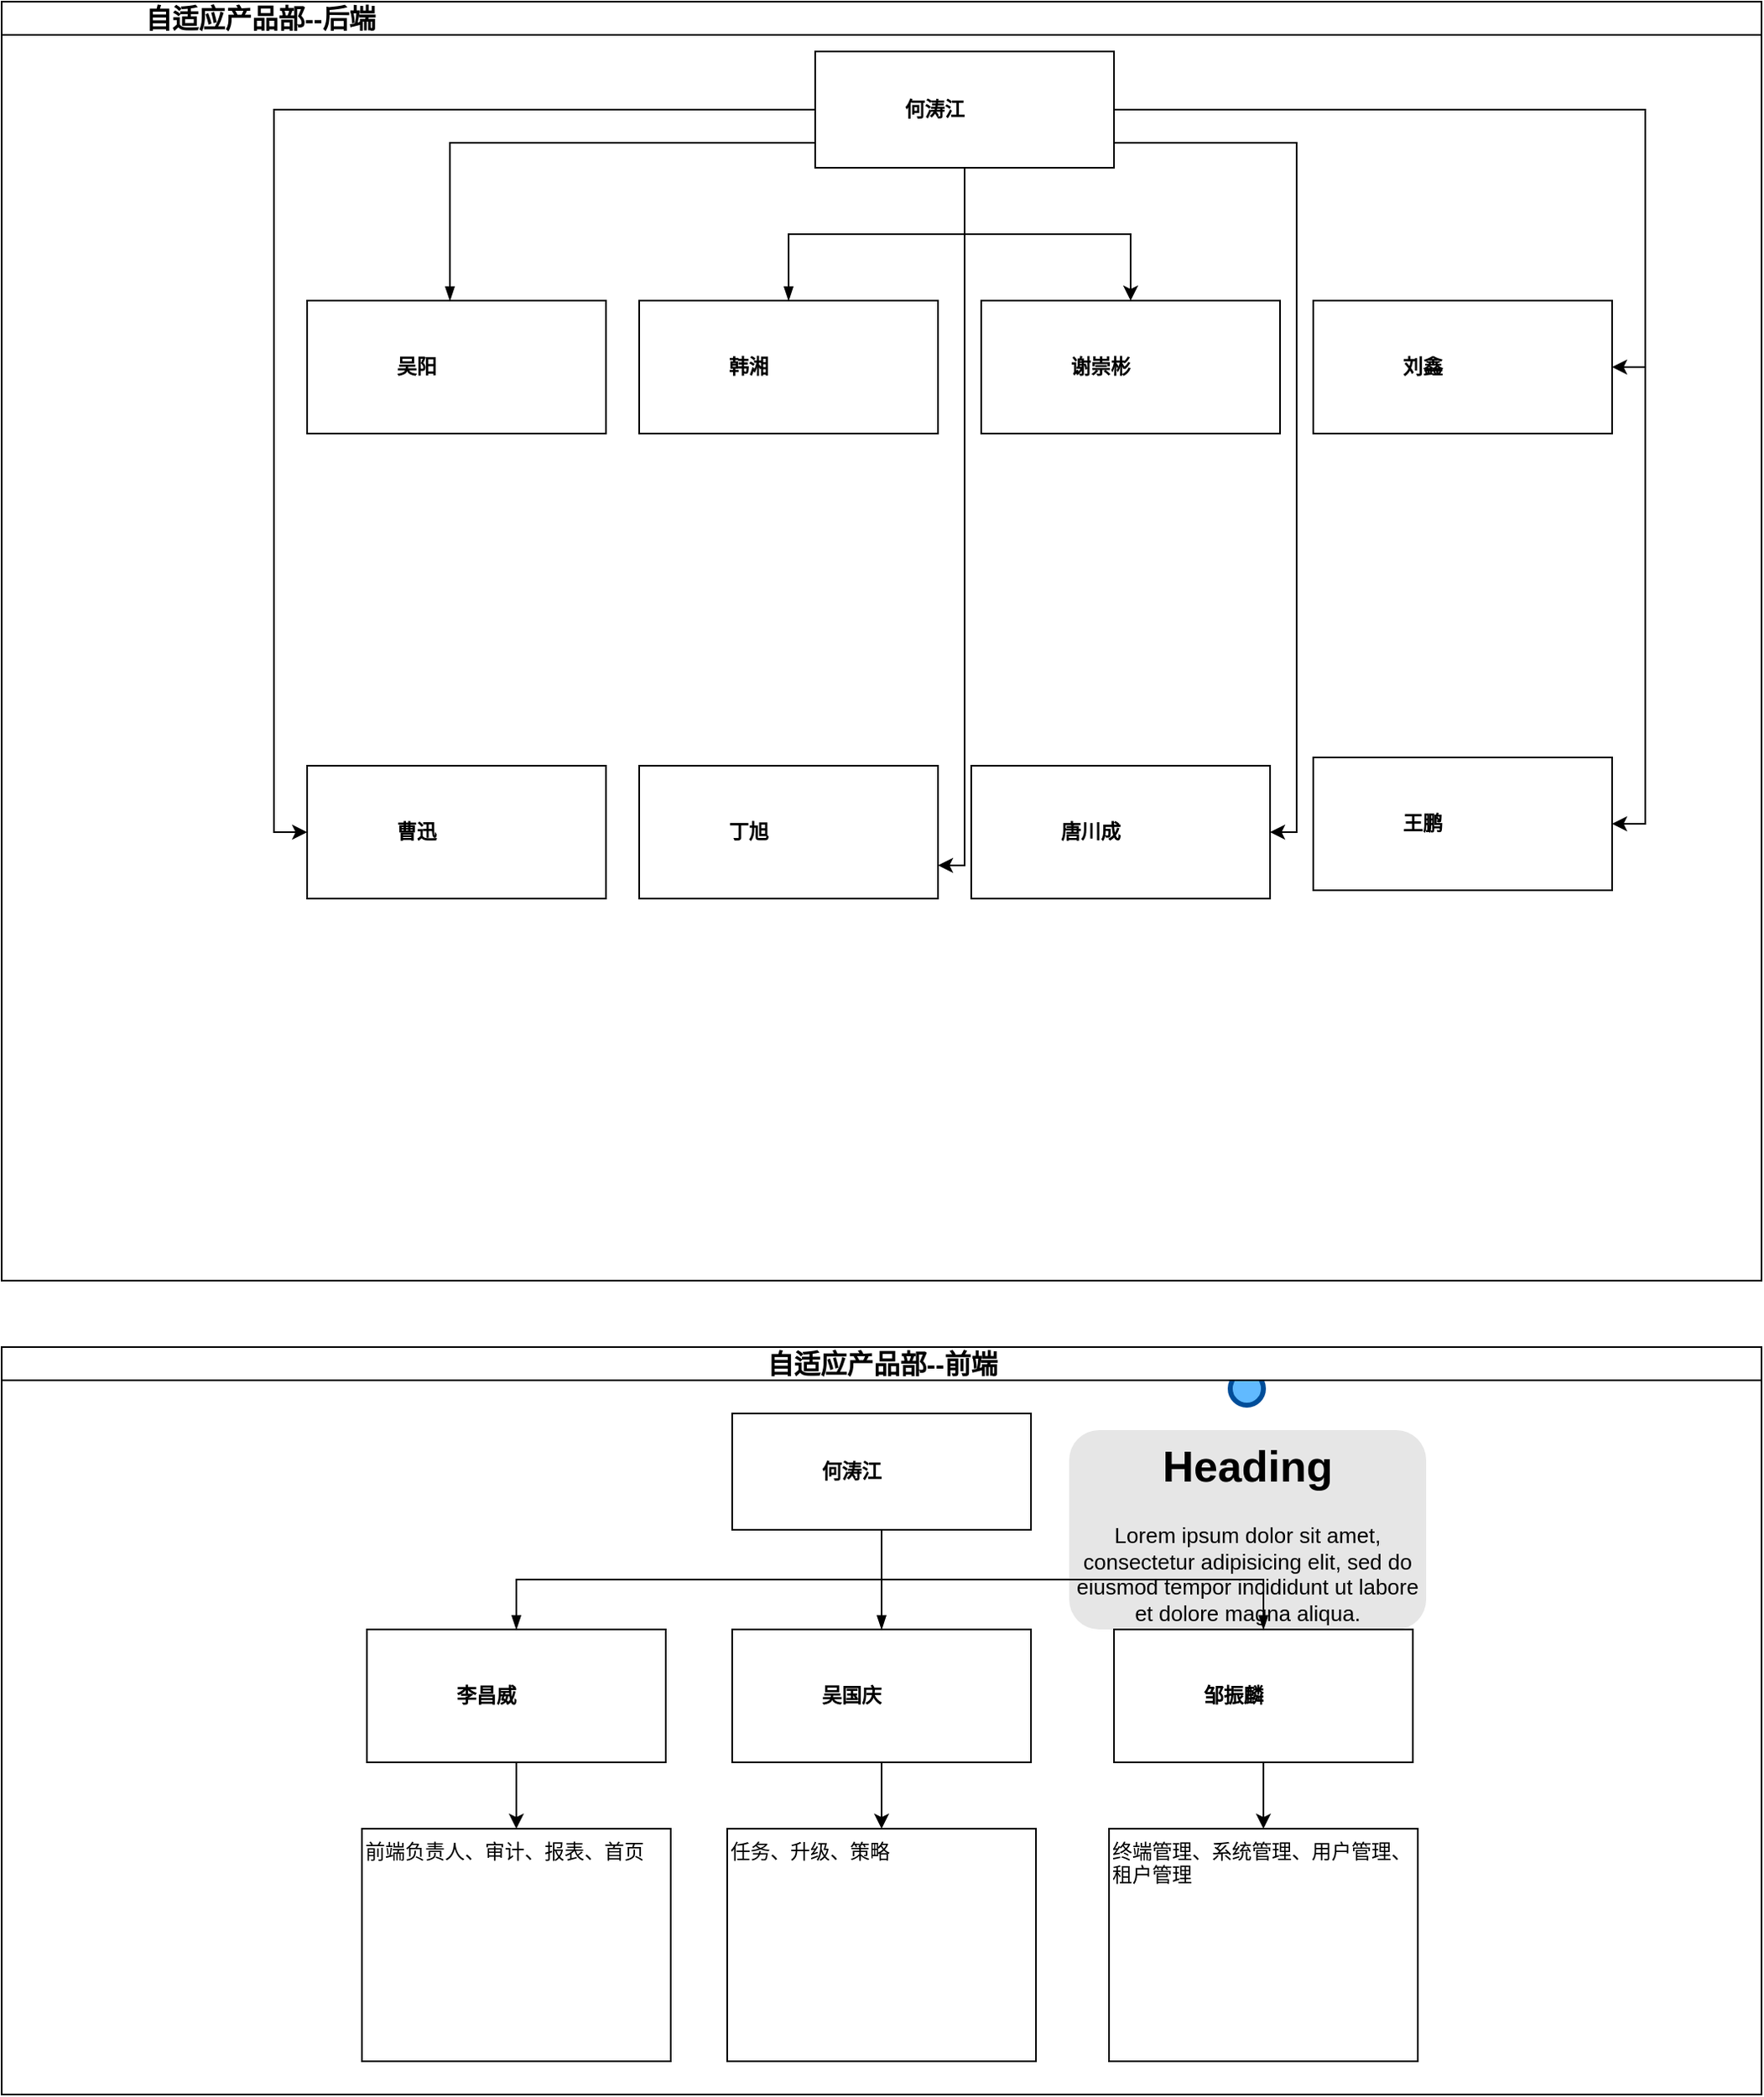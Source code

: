 <mxfile version="21.1.1" type="github">
  <diagram name="Page-1" id="82e54ff1-d628-8f03-85c4-9753963a91cd">
    <mxGraphModel dx="2587" dy="893" grid="1" gridSize="10" guides="1" tooltips="1" connect="1" arrows="1" fold="1" page="1" pageScale="1" pageWidth="1100" pageHeight="850" background="none" math="0" shadow="0">
      <root>
        <mxCell id="0" />
        <mxCell id="1" parent="0" />
        <mxCell id="4ec97bd9e5d20128-9" value="" style="ellipse;whiteSpace=wrap;html=1;fillColor=#61BAFF;fontSize=28;fontColor=#004D99;strokeWidth=3;strokeColor=#004D99;" parent="1" vertex="1">
          <mxGeometry x="220" y="865" width="20" height="20" as="geometry" />
        </mxCell>
        <mxCell id="4ec97bd9e5d20128-14" value="&lt;h1&gt;Heading&lt;/h1&gt;&lt;p&gt;Lorem ipsum dolor sit amet, consectetur adipisicing elit, sed do eiusmod tempor incididunt ut labore et dolore magna aliqua.&lt;/p&gt;" style="text;html=1;spacing=5;spacingTop=-20;whiteSpace=wrap;overflow=hidden;strokeColor=none;strokeWidth=3;fillColor=#E6E6E6;fontSize=13;fontColor=#000000;align=center;rounded=1;" parent="1" vertex="1">
          <mxGeometry x="123" y="900" width="215" height="120" as="geometry" />
        </mxCell>
        <mxCell id="2YUpntU8kkvu3Xh7ZQcj-74" value="&lt;span style=&quot;font-size: 16px;&quot;&gt;&amp;nbsp; &amp;nbsp; &amp;nbsp;&lt;span style=&quot;white-space: pre;&quot;&gt; &lt;/span&gt;&lt;span style=&quot;white-space: pre;&quot;&gt; &lt;/span&gt;&lt;span style=&quot;white-space: pre;&quot;&gt; &lt;/span&gt;&lt;span style=&quot;white-space: pre;&quot;&gt; &lt;/span&gt;&lt;span style=&quot;white-space: pre;&quot;&gt; &lt;/span&gt;&lt;span style=&quot;white-space: pre;&quot;&gt; &lt;/span&gt;&lt;span style=&quot;white-space: pre;&quot;&gt; &lt;/span&gt;&lt;span style=&quot;white-space: pre;&quot;&gt; &lt;/span&gt;&lt;span style=&quot;white-space: pre;&quot;&gt; &lt;/span&gt;&lt;span style=&quot;white-space: pre;&quot;&gt; &lt;/span&gt;&lt;span style=&quot;white-space: pre;&quot;&gt; &lt;/span&gt;&lt;span style=&quot;white-space: pre;&quot;&gt; &lt;/span&gt;&lt;span style=&quot;white-space: pre;&quot;&gt; &lt;/span&gt;&lt;span style=&quot;white-space: pre;&quot;&gt; &lt;/span&gt;自适应产品部--后端&lt;/span&gt;" style="swimlane;html=1;startSize=20;horizontal=1;containerType=tree;glass=0;align=left;" vertex="1" parent="1">
          <mxGeometry x="-520" y="40" width="1060" height="770" as="geometry">
            <mxRectangle x="-520" y="40" width="100" height="30" as="alternateBounds" />
          </mxGeometry>
        </mxCell>
        <mxCell id="2YUpntU8kkvu3Xh7ZQcj-75" value="" style="endArrow=blockThin;endFill=1;fontSize=11;edgeStyle=elbowEdgeStyle;elbow=vertical;rounded=0;exitX=0;exitY=0.5;exitDx=0;exitDy=0;" edge="1" parent="2YUpntU8kkvu3Xh7ZQcj-74" source="2YUpntU8kkvu3Xh7ZQcj-87" target="2YUpntU8kkvu3Xh7ZQcj-76">
          <mxGeometry relative="1" as="geometry">
            <mxPoint x="270" y="90" as="sourcePoint" />
            <Array as="points">
              <mxPoint x="270" y="85" />
            </Array>
          </mxGeometry>
        </mxCell>
        <UserObject label="吴阳&lt;br&gt;" placeholders="1" id="2YUpntU8kkvu3Xh7ZQcj-76">
          <mxCell style="label;image=https://cdn3.iconfinder.com/data/icons/user-avatars-1/512/users-10-3-128.png;whiteSpace=wrap;html=1;rounded=0;glass=0;treeFolding=1;treeMoving=1;" vertex="1" parent="2YUpntU8kkvu3Xh7ZQcj-74">
            <mxGeometry x="184" y="180" width="180" height="80" as="geometry" />
          </mxCell>
        </UserObject>
        <mxCell id="2YUpntU8kkvu3Xh7ZQcj-77" value="" style="endArrow=blockThin;endFill=1;fontSize=11;edgeStyle=elbowEdgeStyle;elbow=vertical;rounded=0;" edge="1" parent="2YUpntU8kkvu3Xh7ZQcj-74" source="2YUpntU8kkvu3Xh7ZQcj-87" target="2YUpntU8kkvu3Xh7ZQcj-78">
          <mxGeometry relative="1" as="geometry" />
        </mxCell>
        <UserObject label="韩湘" placeholders="1" id="2YUpntU8kkvu3Xh7ZQcj-78">
          <mxCell style="label;image=https://cdn3.iconfinder.com/data/icons/user-avatars-1/512/users-9-2-128.png;whiteSpace=wrap;html=1;rounded=0;glass=0;treeFolding=1;treeMoving=1;" vertex="1" parent="2YUpntU8kkvu3Xh7ZQcj-74">
            <mxGeometry x="384" y="180" width="180" height="80" as="geometry" />
          </mxCell>
        </UserObject>
        <mxCell id="2YUpntU8kkvu3Xh7ZQcj-81" style="edgeStyle=orthogonalEdgeStyle;rounded=0;orthogonalLoop=1;jettySize=auto;html=1;entryX=0;entryY=0.5;entryDx=0;entryDy=0;fontFamily=Helvetica;fontSize=12;fontColor=default;startSize=20;" edge="1" parent="2YUpntU8kkvu3Xh7ZQcj-74" source="2YUpntU8kkvu3Xh7ZQcj-87" target="2YUpntU8kkvu3Xh7ZQcj-96">
          <mxGeometry relative="1" as="geometry" />
        </mxCell>
        <mxCell id="2YUpntU8kkvu3Xh7ZQcj-82" style="edgeStyle=orthogonalEdgeStyle;rounded=0;orthogonalLoop=1;jettySize=auto;html=1;entryX=1;entryY=0.5;entryDx=0;entryDy=0;fontFamily=Helvetica;fontSize=12;fontColor=default;startSize=20;" edge="1" parent="2YUpntU8kkvu3Xh7ZQcj-74" source="2YUpntU8kkvu3Xh7ZQcj-87" target="2YUpntU8kkvu3Xh7ZQcj-102">
          <mxGeometry relative="1" as="geometry" />
        </mxCell>
        <mxCell id="2YUpntU8kkvu3Xh7ZQcj-83" style="edgeStyle=orthogonalEdgeStyle;rounded=0;orthogonalLoop=1;jettySize=auto;html=1;entryX=1;entryY=0.5;entryDx=0;entryDy=0;fontFamily=Helvetica;fontSize=12;fontColor=default;startSize=20;" edge="1" parent="2YUpntU8kkvu3Xh7ZQcj-74" source="2YUpntU8kkvu3Xh7ZQcj-87" target="2YUpntU8kkvu3Xh7ZQcj-94">
          <mxGeometry relative="1" as="geometry" />
        </mxCell>
        <mxCell id="2YUpntU8kkvu3Xh7ZQcj-84" style="edgeStyle=orthogonalEdgeStyle;rounded=0;orthogonalLoop=1;jettySize=auto;html=1;fontFamily=Helvetica;fontSize=12;fontColor=default;startSize=20;exitX=0.5;exitY=1;exitDx=0;exitDy=0;" edge="1" parent="2YUpntU8kkvu3Xh7ZQcj-74" source="2YUpntU8kkvu3Xh7ZQcj-87" target="2YUpntU8kkvu3Xh7ZQcj-90">
          <mxGeometry relative="1" as="geometry">
            <mxPoint x="580" y="100" as="sourcePoint" />
            <Array as="points">
              <mxPoint x="580" y="140" />
              <mxPoint x="680" y="140" />
            </Array>
          </mxGeometry>
        </mxCell>
        <mxCell id="2YUpntU8kkvu3Xh7ZQcj-85" style="edgeStyle=orthogonalEdgeStyle;rounded=0;orthogonalLoop=1;jettySize=auto;html=1;entryX=1;entryY=0.5;entryDx=0;entryDy=0;fontFamily=Helvetica;fontSize=12;fontColor=default;startSize=20;" edge="1" parent="2YUpntU8kkvu3Xh7ZQcj-74" source="2YUpntU8kkvu3Xh7ZQcj-87" target="2YUpntU8kkvu3Xh7ZQcj-100">
          <mxGeometry relative="1" as="geometry">
            <Array as="points">
              <mxPoint x="780" y="85" />
              <mxPoint x="780" y="500" />
            </Array>
          </mxGeometry>
        </mxCell>
        <mxCell id="2YUpntU8kkvu3Xh7ZQcj-86" style="edgeStyle=orthogonalEdgeStyle;rounded=0;orthogonalLoop=1;jettySize=auto;html=1;entryX=1;entryY=0.75;entryDx=0;entryDy=0;fontFamily=Helvetica;fontSize=12;fontColor=default;startSize=20;exitX=1;exitY=0.5;exitDx=0;exitDy=0;" edge="1" parent="2YUpntU8kkvu3Xh7ZQcj-74" source="2YUpntU8kkvu3Xh7ZQcj-87" target="2YUpntU8kkvu3Xh7ZQcj-98">
          <mxGeometry relative="1" as="geometry">
            <Array as="points">
              <mxPoint x="580" y="85" />
              <mxPoint x="580" y="520" />
            </Array>
          </mxGeometry>
        </mxCell>
        <UserObject label="何涛江" name="何涛江" placeholders="1" id="2YUpntU8kkvu3Xh7ZQcj-87">
          <mxCell style="label;image=https://cdn3.iconfinder.com/data/icons/user-avatars-1/512/users-8-2-256.png;whiteSpace=wrap;html=1;rounded=0;glass=0;treeMoving=1;treeFolding=1;" vertex="1" parent="2YUpntU8kkvu3Xh7ZQcj-74">
            <mxGeometry x="490" y="30" width="180" height="70" as="geometry" />
          </mxCell>
        </UserObject>
        <UserObject label="谢崇彬" placeholders="1" id="2YUpntU8kkvu3Xh7ZQcj-90">
          <mxCell style="label;image=https://cdn3.iconfinder.com/data/icons/user-avatars-1/512/users-11-2-512.png;whiteSpace=wrap;html=1;rounded=0;glass=0;treeFolding=1;treeMoving=1;" vertex="1" parent="2YUpntU8kkvu3Xh7ZQcj-74">
            <mxGeometry x="590" y="180" width="180" height="80" as="geometry" />
          </mxCell>
        </UserObject>
        <UserObject label="刘鑫" placeholders="1" id="2YUpntU8kkvu3Xh7ZQcj-94">
          <mxCell style="label;image=https://cdn3.iconfinder.com/data/icons/user-avatars-1/512/users-15-512.png;whiteSpace=wrap;html=1;rounded=0;glass=0;treeFolding=1;treeMoving=1;" vertex="1" parent="2YUpntU8kkvu3Xh7ZQcj-74">
            <mxGeometry x="790" y="180" width="180" height="80" as="geometry" />
          </mxCell>
        </UserObject>
        <UserObject label="曹迅" placeholders="1" id="2YUpntU8kkvu3Xh7ZQcj-96">
          <mxCell style="label;image=https://cdn3.iconfinder.com/data/icons/user-avatars-1/512/users-6-2-512.png;whiteSpace=wrap;html=1;rounded=0;glass=0;treeFolding=1;treeMoving=1;" vertex="1" parent="2YUpntU8kkvu3Xh7ZQcj-74">
            <mxGeometry x="184" y="460" width="180" height="80" as="geometry" />
          </mxCell>
        </UserObject>
        <UserObject label="丁旭" placeholders="1" id="2YUpntU8kkvu3Xh7ZQcj-98">
          <mxCell style="label;image=https://cdn3.iconfinder.com/data/icons/user-avatars-1/512/users-2-512.png;whiteSpace=wrap;html=1;rounded=0;glass=0;treeFolding=1;treeMoving=1;" vertex="1" parent="2YUpntU8kkvu3Xh7ZQcj-74">
            <mxGeometry x="384" y="460" width="180" height="80" as="geometry" />
          </mxCell>
        </UserObject>
        <UserObject label="唐川成" placeholders="1" id="2YUpntU8kkvu3Xh7ZQcj-100">
          <mxCell style="label;image=https://cdn3.iconfinder.com/data/icons/user-avatars-1/512/users-7-512.png;whiteSpace=wrap;html=1;rounded=0;glass=0;treeFolding=1;treeMoving=1;" vertex="1" parent="2YUpntU8kkvu3Xh7ZQcj-74">
            <mxGeometry x="584" y="460" width="180" height="80" as="geometry" />
          </mxCell>
        </UserObject>
        <UserObject label="王鹏" placeholders="1" id="2YUpntU8kkvu3Xh7ZQcj-102">
          <mxCell style="label;image=https://cdn3.iconfinder.com/data/icons/user-avatars-1/512/users-4-512.png;whiteSpace=wrap;html=1;rounded=0;glass=0;treeFolding=1;treeMoving=1;" vertex="1" parent="2YUpntU8kkvu3Xh7ZQcj-74">
            <mxGeometry x="790" y="455" width="180" height="80" as="geometry" />
          </mxCell>
        </UserObject>
        <mxCell id="2YUpntU8kkvu3Xh7ZQcj-108" value="自适应产品部--前端" style="swimlane;html=1;startSize=20;horizontal=1;containerType=tree;glass=0;fontSize=16;" vertex="1" parent="1">
          <mxGeometry x="-520" y="850" width="1060" height="450" as="geometry">
            <mxRectangle x="-520" y="850" width="180" height="30" as="alternateBounds" />
          </mxGeometry>
        </mxCell>
        <UserObject label="何涛江" placeholders="1" id="2YUpntU8kkvu3Xh7ZQcj-109">
          <mxCell style="label;image=https://cdn3.iconfinder.com/data/icons/user-avatars-1/512/users-8-2-256.png;whiteSpace=wrap;html=1;rounded=0;glass=0;treeMoving=1;treeFolding=1;" vertex="1" parent="2YUpntU8kkvu3Xh7ZQcj-108">
            <mxGeometry x="440" y="40" width="180" height="70" as="geometry" />
          </mxCell>
        </UserObject>
        <mxCell id="2YUpntU8kkvu3Xh7ZQcj-110" value="" style="endArrow=blockThin;endFill=1;fontSize=11;edgeStyle=elbowEdgeStyle;elbow=vertical;rounded=0;" edge="1" parent="2YUpntU8kkvu3Xh7ZQcj-108" source="2YUpntU8kkvu3Xh7ZQcj-109" target="2YUpntU8kkvu3Xh7ZQcj-112">
          <mxGeometry relative="1" as="geometry" />
        </mxCell>
        <mxCell id="2YUpntU8kkvu3Xh7ZQcj-111" style="edgeStyle=orthogonalEdgeStyle;rounded=0;orthogonalLoop=1;jettySize=auto;html=1;entryX=0.5;entryY=0;entryDx=0;entryDy=0;fontFamily=Helvetica;fontSize=12;fontColor=default;startSize=20;" edge="1" parent="2YUpntU8kkvu3Xh7ZQcj-108" source="2YUpntU8kkvu3Xh7ZQcj-112" target="2YUpntU8kkvu3Xh7ZQcj-119">
          <mxGeometry relative="1" as="geometry" />
        </mxCell>
        <UserObject label="李昌威" placeholders="1" id="2YUpntU8kkvu3Xh7ZQcj-112">
          <mxCell style="label;image=https://cdn3.iconfinder.com/data/icons/user-avatars-1/512/users-10-3-128.png;whiteSpace=wrap;html=1;rounded=0;glass=0;treeFolding=1;treeMoving=1;" vertex="1" parent="2YUpntU8kkvu3Xh7ZQcj-108">
            <mxGeometry x="220" y="170" width="180" height="80" as="geometry" />
          </mxCell>
        </UserObject>
        <mxCell id="2YUpntU8kkvu3Xh7ZQcj-113" value="" style="endArrow=blockThin;endFill=1;fontSize=11;edgeStyle=elbowEdgeStyle;elbow=vertical;rounded=0;" edge="1" parent="2YUpntU8kkvu3Xh7ZQcj-108" source="2YUpntU8kkvu3Xh7ZQcj-109" target="2YUpntU8kkvu3Xh7ZQcj-115">
          <mxGeometry relative="1" as="geometry" />
        </mxCell>
        <mxCell id="2YUpntU8kkvu3Xh7ZQcj-114" style="edgeStyle=orthogonalEdgeStyle;rounded=0;orthogonalLoop=1;jettySize=auto;html=1;fontFamily=Helvetica;fontSize=12;fontColor=default;startSize=20;" edge="1" parent="2YUpntU8kkvu3Xh7ZQcj-108" source="2YUpntU8kkvu3Xh7ZQcj-115" target="2YUpntU8kkvu3Xh7ZQcj-120">
          <mxGeometry relative="1" as="geometry" />
        </mxCell>
        <UserObject label="吴国庆" placeholders="1" id="2YUpntU8kkvu3Xh7ZQcj-115">
          <mxCell style="label;image=https://cdn3.iconfinder.com/data/icons/user-avatars-1/512/users-9-2-128.png;whiteSpace=wrap;html=1;rounded=0;glass=0;treeFolding=1;treeMoving=1;" vertex="1" parent="2YUpntU8kkvu3Xh7ZQcj-108">
            <mxGeometry x="440" y="170" width="180" height="80" as="geometry" />
          </mxCell>
        </UserObject>
        <mxCell id="2YUpntU8kkvu3Xh7ZQcj-116" value="" style="endArrow=blockThin;endFill=1;fontSize=11;edgeStyle=elbowEdgeStyle;elbow=vertical;rounded=0;" edge="1" parent="2YUpntU8kkvu3Xh7ZQcj-108" source="2YUpntU8kkvu3Xh7ZQcj-109" target="2YUpntU8kkvu3Xh7ZQcj-118">
          <mxGeometry relative="1" as="geometry" />
        </mxCell>
        <mxCell id="2YUpntU8kkvu3Xh7ZQcj-117" style="edgeStyle=orthogonalEdgeStyle;rounded=0;orthogonalLoop=1;jettySize=auto;html=1;fontFamily=Helvetica;fontSize=12;fontColor=default;startSize=20;" edge="1" parent="2YUpntU8kkvu3Xh7ZQcj-108" source="2YUpntU8kkvu3Xh7ZQcj-118" target="2YUpntU8kkvu3Xh7ZQcj-121">
          <mxGeometry relative="1" as="geometry" />
        </mxCell>
        <UserObject label="邹振麟" placeholders="1" id="2YUpntU8kkvu3Xh7ZQcj-118">
          <mxCell style="label;image=https://cdn3.iconfinder.com/data/icons/user-avatars-1/512//users-3-128.png;whiteSpace=wrap;html=1;rounded=0;glass=0;" vertex="1" parent="2YUpntU8kkvu3Xh7ZQcj-108">
            <mxGeometry x="670" y="170" width="180" height="80" as="geometry" />
          </mxCell>
        </UserObject>
        <UserObject label="前端负责人、审计、报表、首页" placeholders="1" id="2YUpntU8kkvu3Xh7ZQcj-119">
          <mxCell style="align=left;verticalAlign=top;" vertex="1" collapsed="1" parent="2YUpntU8kkvu3Xh7ZQcj-108">
            <mxGeometry x="217" y="290" width="186" height="140" as="geometry" />
          </mxCell>
        </UserObject>
        <UserObject label="任务、升级、策略" placeholders="1" id="2YUpntU8kkvu3Xh7ZQcj-120">
          <mxCell style="align=left;verticalAlign=top;" vertex="1" collapsed="1" parent="2YUpntU8kkvu3Xh7ZQcj-108">
            <mxGeometry x="437" y="290" width="186" height="140" as="geometry" />
          </mxCell>
        </UserObject>
        <UserObject label="终端管理、系统管理、用户管理、&#xa;租户管理" placeholders="1" id="2YUpntU8kkvu3Xh7ZQcj-121">
          <mxCell style="align=left;verticalAlign=top;" vertex="1" collapsed="1" parent="2YUpntU8kkvu3Xh7ZQcj-108">
            <mxGeometry x="667" y="290" width="186" height="140" as="geometry" />
          </mxCell>
        </UserObject>
      </root>
    </mxGraphModel>
  </diagram>
</mxfile>
